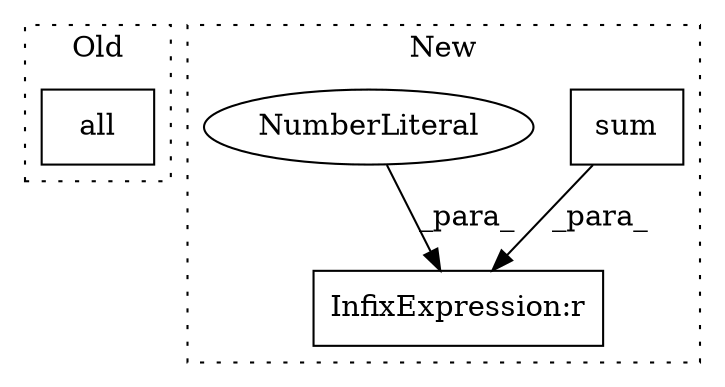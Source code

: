 digraph G {
subgraph cluster0 {
1 [label="all" a="32" s="7542,7557" l="4,1" shape="box"];
label = "Old";
style="dotted";
}
subgraph cluster1 {
2 [label="sum" a="32" s="7584" l="5" shape="box"];
3 [label="InfixExpression:r" a="27" s="7589" l="4" shape="box"];
4 [label="NumberLiteral" a="34" s="7593" l="1" shape="ellipse"];
label = "New";
style="dotted";
}
2 -> 3 [label="_para_"];
4 -> 3 [label="_para_"];
}